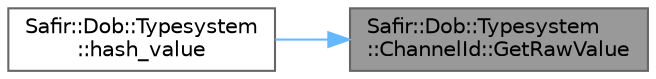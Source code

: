 digraph "Safir::Dob::Typesystem::ChannelId::GetRawValue"
{
 // LATEX_PDF_SIZE
  bgcolor="transparent";
  edge [fontname=Helvetica,fontsize=10,labelfontname=Helvetica,labelfontsize=10];
  node [fontname=Helvetica,fontsize=10,shape=box,height=0.2,width=0.4];
  rankdir="RL";
  Node1 [label="Safir::Dob::Typesystem\l::ChannelId::GetRawValue",height=0.2,width=0.4,color="gray40", fillcolor="grey60", style="filled", fontcolor="black",tooltip="Get the raw 64 bit integer identifier."];
  Node1 -> Node2 [dir="back",color="steelblue1",style="solid"];
  Node2 [label="Safir::Dob::Typesystem\l::hash_value",height=0.2,width=0.4,color="grey40", fillcolor="white", style="filled",URL="$a00398.html#a46ffb6f2e58b47f1ef097bb3ddc3e33f",tooltip=" "];
}

